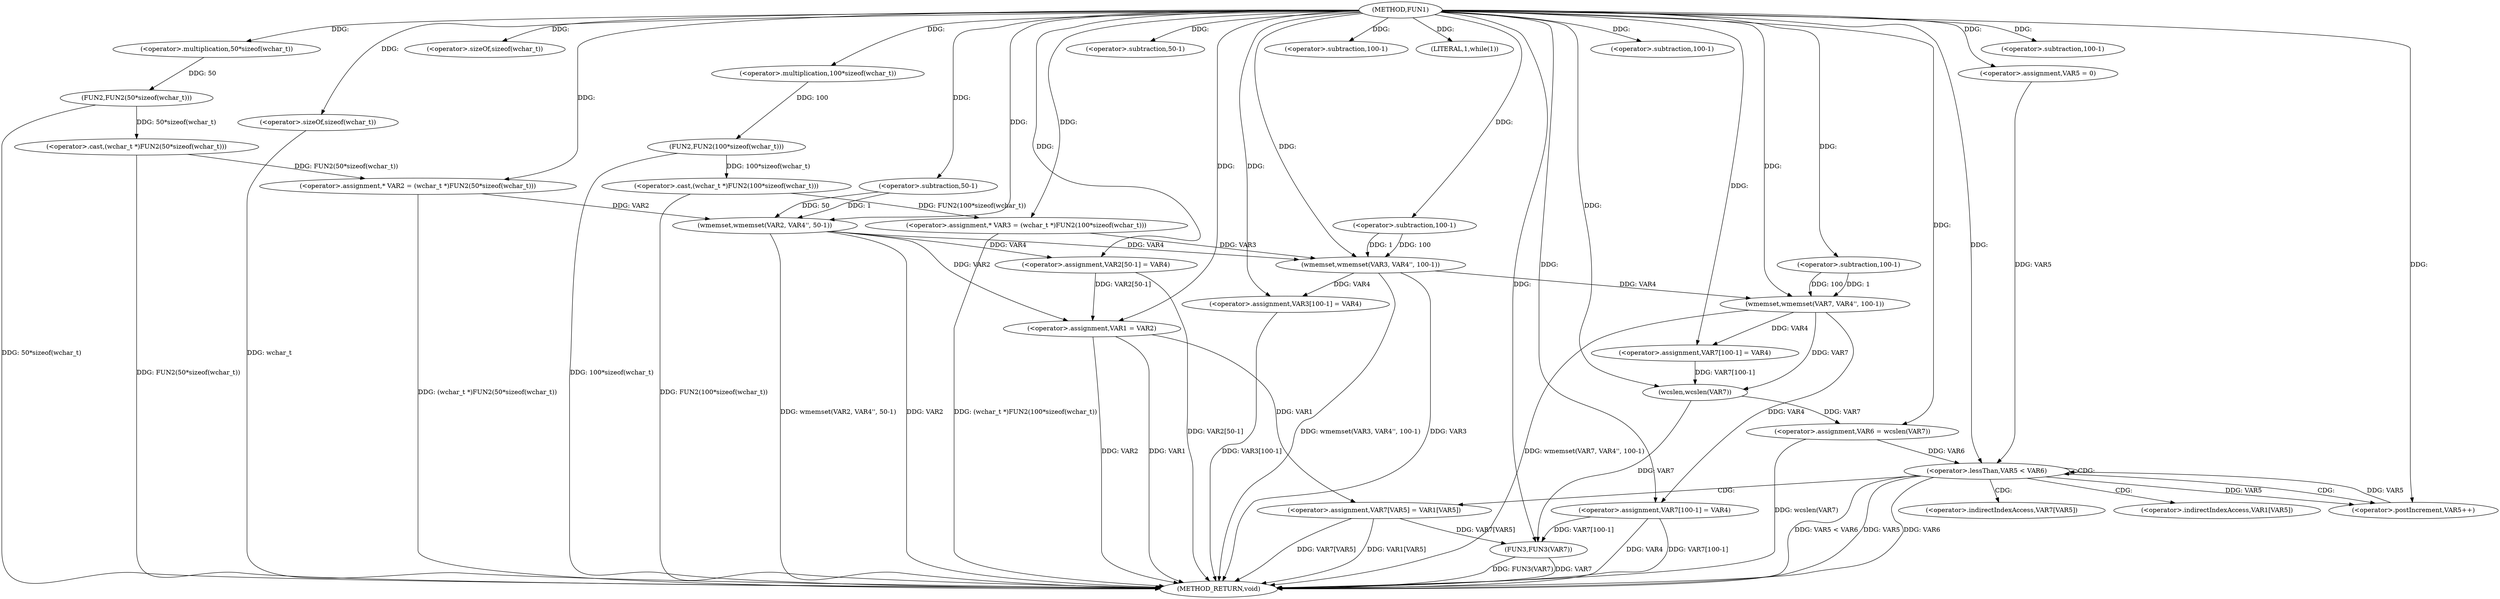 digraph FUN1 {  
"1000100" [label = "(METHOD,FUN1)" ]
"1000203" [label = "(METHOD_RETURN,void)" ]
"1000104" [label = "(<operator>.assignment,* VAR2 = (wchar_t *)FUN2(50*sizeof(wchar_t)))" ]
"1000106" [label = "(<operator>.cast,(wchar_t *)FUN2(50*sizeof(wchar_t)))" ]
"1000108" [label = "(FUN2,FUN2(50*sizeof(wchar_t)))" ]
"1000109" [label = "(<operator>.multiplication,50*sizeof(wchar_t))" ]
"1000111" [label = "(<operator>.sizeOf,sizeof(wchar_t))" ]
"1000114" [label = "(<operator>.assignment,* VAR3 = (wchar_t *)FUN2(100*sizeof(wchar_t)))" ]
"1000116" [label = "(<operator>.cast,(wchar_t *)FUN2(100*sizeof(wchar_t)))" ]
"1000118" [label = "(FUN2,FUN2(100*sizeof(wchar_t)))" ]
"1000119" [label = "(<operator>.multiplication,100*sizeof(wchar_t))" ]
"1000121" [label = "(<operator>.sizeOf,sizeof(wchar_t))" ]
"1000123" [label = "(wmemset,wmemset(VAR2, VAR4'', 50-1))" ]
"1000126" [label = "(<operator>.subtraction,50-1)" ]
"1000129" [label = "(<operator>.assignment,VAR2[50-1] = VAR4)" ]
"1000132" [label = "(<operator>.subtraction,50-1)" ]
"1000136" [label = "(wmemset,wmemset(VAR3, VAR4'', 100-1))" ]
"1000139" [label = "(<operator>.subtraction,100-1)" ]
"1000142" [label = "(<operator>.assignment,VAR3[100-1] = VAR4)" ]
"1000145" [label = "(<operator>.subtraction,100-1)" ]
"1000150" [label = "(LITERAL,1,while(1))" ]
"1000152" [label = "(<operator>.assignment,VAR1 = VAR2)" ]
"1000160" [label = "(wmemset,wmemset(VAR7, VAR4'', 100-1))" ]
"1000163" [label = "(<operator>.subtraction,100-1)" ]
"1000166" [label = "(<operator>.assignment,VAR7[100-1] = VAR4)" ]
"1000169" [label = "(<operator>.subtraction,100-1)" ]
"1000173" [label = "(<operator>.assignment,VAR6 = wcslen(VAR7))" ]
"1000175" [label = "(wcslen,wcslen(VAR7))" ]
"1000178" [label = "(<operator>.assignment,VAR5 = 0)" ]
"1000181" [label = "(<operator>.lessThan,VAR5 < VAR6)" ]
"1000184" [label = "(<operator>.postIncrement,VAR5++)" ]
"1000187" [label = "(<operator>.assignment,VAR7[VAR5] = VAR1[VAR5])" ]
"1000194" [label = "(<operator>.assignment,VAR7[100-1] = VAR4)" ]
"1000197" [label = "(<operator>.subtraction,100-1)" ]
"1000201" [label = "(FUN3,FUN3(VAR7))" ]
"1000188" [label = "(<operator>.indirectIndexAccess,VAR7[VAR5])" ]
"1000191" [label = "(<operator>.indirectIndexAccess,VAR1[VAR5])" ]
  "1000129" -> "1000203"  [ label = "DDG: VAR2[50-1]"] 
  "1000106" -> "1000203"  [ label = "DDG: FUN2(50*sizeof(wchar_t))"] 
  "1000194" -> "1000203"  [ label = "DDG: VAR4"] 
  "1000181" -> "1000203"  [ label = "DDG: VAR5 < VAR6"] 
  "1000152" -> "1000203"  [ label = "DDG: VAR1"] 
  "1000116" -> "1000203"  [ label = "DDG: FUN2(100*sizeof(wchar_t))"] 
  "1000152" -> "1000203"  [ label = "DDG: VAR2"] 
  "1000118" -> "1000203"  [ label = "DDG: 100*sizeof(wchar_t)"] 
  "1000181" -> "1000203"  [ label = "DDG: VAR5"] 
  "1000187" -> "1000203"  [ label = "DDG: VAR7[VAR5]"] 
  "1000201" -> "1000203"  [ label = "DDG: FUN3(VAR7)"] 
  "1000160" -> "1000203"  [ label = "DDG: wmemset(VAR7, VAR4'', 100-1)"] 
  "1000123" -> "1000203"  [ label = "DDG: wmemset(VAR2, VAR4'', 50-1)"] 
  "1000194" -> "1000203"  [ label = "DDG: VAR7[100-1]"] 
  "1000187" -> "1000203"  [ label = "DDG: VAR1[VAR5]"] 
  "1000142" -> "1000203"  [ label = "DDG: VAR3[100-1]"] 
  "1000136" -> "1000203"  [ label = "DDG: wmemset(VAR3, VAR4'', 100-1)"] 
  "1000121" -> "1000203"  [ label = "DDG: wchar_t"] 
  "1000114" -> "1000203"  [ label = "DDG: (wchar_t *)FUN2(100*sizeof(wchar_t))"] 
  "1000181" -> "1000203"  [ label = "DDG: VAR6"] 
  "1000136" -> "1000203"  [ label = "DDG: VAR3"] 
  "1000104" -> "1000203"  [ label = "DDG: (wchar_t *)FUN2(50*sizeof(wchar_t))"] 
  "1000173" -> "1000203"  [ label = "DDG: wcslen(VAR7)"] 
  "1000108" -> "1000203"  [ label = "DDG: 50*sizeof(wchar_t)"] 
  "1000201" -> "1000203"  [ label = "DDG: VAR7"] 
  "1000123" -> "1000203"  [ label = "DDG: VAR2"] 
  "1000106" -> "1000104"  [ label = "DDG: FUN2(50*sizeof(wchar_t))"] 
  "1000100" -> "1000104"  [ label = "DDG: "] 
  "1000108" -> "1000106"  [ label = "DDG: 50*sizeof(wchar_t)"] 
  "1000109" -> "1000108"  [ label = "DDG: 50"] 
  "1000100" -> "1000109"  [ label = "DDG: "] 
  "1000100" -> "1000111"  [ label = "DDG: "] 
  "1000116" -> "1000114"  [ label = "DDG: FUN2(100*sizeof(wchar_t))"] 
  "1000100" -> "1000114"  [ label = "DDG: "] 
  "1000118" -> "1000116"  [ label = "DDG: 100*sizeof(wchar_t)"] 
  "1000119" -> "1000118"  [ label = "DDG: 100"] 
  "1000100" -> "1000119"  [ label = "DDG: "] 
  "1000100" -> "1000121"  [ label = "DDG: "] 
  "1000104" -> "1000123"  [ label = "DDG: VAR2"] 
  "1000100" -> "1000123"  [ label = "DDG: "] 
  "1000126" -> "1000123"  [ label = "DDG: 50"] 
  "1000126" -> "1000123"  [ label = "DDG: 1"] 
  "1000100" -> "1000126"  [ label = "DDG: "] 
  "1000123" -> "1000129"  [ label = "DDG: VAR4"] 
  "1000100" -> "1000129"  [ label = "DDG: "] 
  "1000100" -> "1000132"  [ label = "DDG: "] 
  "1000114" -> "1000136"  [ label = "DDG: VAR3"] 
  "1000100" -> "1000136"  [ label = "DDG: "] 
  "1000123" -> "1000136"  [ label = "DDG: VAR4"] 
  "1000139" -> "1000136"  [ label = "DDG: 100"] 
  "1000139" -> "1000136"  [ label = "DDG: 1"] 
  "1000100" -> "1000139"  [ label = "DDG: "] 
  "1000136" -> "1000142"  [ label = "DDG: VAR4"] 
  "1000100" -> "1000142"  [ label = "DDG: "] 
  "1000100" -> "1000145"  [ label = "DDG: "] 
  "1000100" -> "1000150"  [ label = "DDG: "] 
  "1000129" -> "1000152"  [ label = "DDG: VAR2[50-1]"] 
  "1000123" -> "1000152"  [ label = "DDG: VAR2"] 
  "1000100" -> "1000152"  [ label = "DDG: "] 
  "1000100" -> "1000160"  [ label = "DDG: "] 
  "1000136" -> "1000160"  [ label = "DDG: VAR4"] 
  "1000163" -> "1000160"  [ label = "DDG: 100"] 
  "1000163" -> "1000160"  [ label = "DDG: 1"] 
  "1000100" -> "1000163"  [ label = "DDG: "] 
  "1000160" -> "1000166"  [ label = "DDG: VAR4"] 
  "1000100" -> "1000166"  [ label = "DDG: "] 
  "1000100" -> "1000169"  [ label = "DDG: "] 
  "1000175" -> "1000173"  [ label = "DDG: VAR7"] 
  "1000100" -> "1000173"  [ label = "DDG: "] 
  "1000166" -> "1000175"  [ label = "DDG: VAR7[100-1]"] 
  "1000160" -> "1000175"  [ label = "DDG: VAR7"] 
  "1000100" -> "1000175"  [ label = "DDG: "] 
  "1000100" -> "1000178"  [ label = "DDG: "] 
  "1000184" -> "1000181"  [ label = "DDG: VAR5"] 
  "1000178" -> "1000181"  [ label = "DDG: VAR5"] 
  "1000100" -> "1000181"  [ label = "DDG: "] 
  "1000173" -> "1000181"  [ label = "DDG: VAR6"] 
  "1000181" -> "1000184"  [ label = "DDG: VAR5"] 
  "1000100" -> "1000184"  [ label = "DDG: "] 
  "1000152" -> "1000187"  [ label = "DDG: VAR1"] 
  "1000100" -> "1000194"  [ label = "DDG: "] 
  "1000160" -> "1000194"  [ label = "DDG: VAR4"] 
  "1000100" -> "1000197"  [ label = "DDG: "] 
  "1000187" -> "1000201"  [ label = "DDG: VAR7[VAR5]"] 
  "1000194" -> "1000201"  [ label = "DDG: VAR7[100-1]"] 
  "1000175" -> "1000201"  [ label = "DDG: VAR7"] 
  "1000100" -> "1000201"  [ label = "DDG: "] 
  "1000181" -> "1000184"  [ label = "CDG: "] 
  "1000181" -> "1000188"  [ label = "CDG: "] 
  "1000181" -> "1000191"  [ label = "CDG: "] 
  "1000181" -> "1000187"  [ label = "CDG: "] 
  "1000181" -> "1000181"  [ label = "CDG: "] 
}
